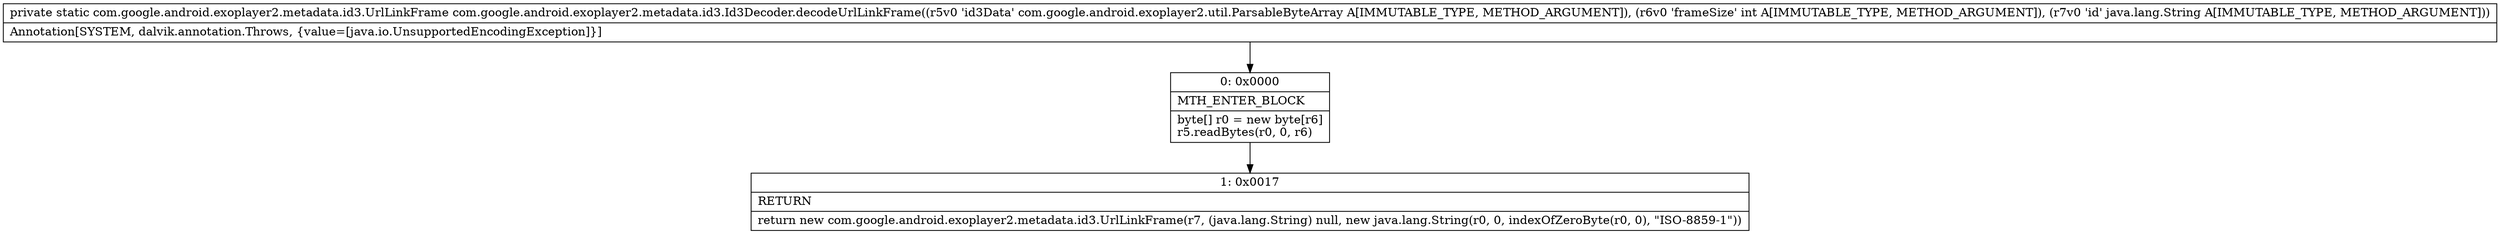 digraph "CFG forcom.google.android.exoplayer2.metadata.id3.Id3Decoder.decodeUrlLinkFrame(Lcom\/google\/android\/exoplayer2\/util\/ParsableByteArray;ILjava\/lang\/String;)Lcom\/google\/android\/exoplayer2\/metadata\/id3\/UrlLinkFrame;" {
Node_0 [shape=record,label="{0\:\ 0x0000|MTH_ENTER_BLOCK\l|byte[] r0 = new byte[r6]\lr5.readBytes(r0, 0, r6)\l}"];
Node_1 [shape=record,label="{1\:\ 0x0017|RETURN\l|return new com.google.android.exoplayer2.metadata.id3.UrlLinkFrame(r7, (java.lang.String) null, new java.lang.String(r0, 0, indexOfZeroByte(r0, 0), \"ISO\-8859\-1\"))\l}"];
MethodNode[shape=record,label="{private static com.google.android.exoplayer2.metadata.id3.UrlLinkFrame com.google.android.exoplayer2.metadata.id3.Id3Decoder.decodeUrlLinkFrame((r5v0 'id3Data' com.google.android.exoplayer2.util.ParsableByteArray A[IMMUTABLE_TYPE, METHOD_ARGUMENT]), (r6v0 'frameSize' int A[IMMUTABLE_TYPE, METHOD_ARGUMENT]), (r7v0 'id' java.lang.String A[IMMUTABLE_TYPE, METHOD_ARGUMENT]))  | Annotation[SYSTEM, dalvik.annotation.Throws, \{value=[java.io.UnsupportedEncodingException]\}]\l}"];
MethodNode -> Node_0;
Node_0 -> Node_1;
}

